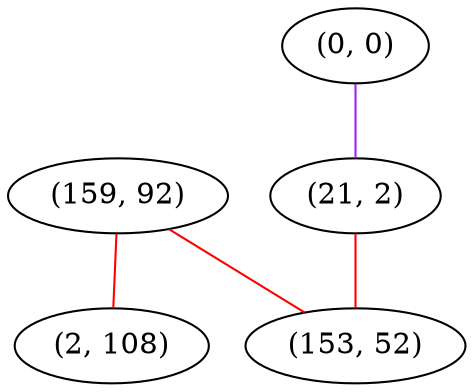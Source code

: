 graph "" {
"(159, 92)";
"(0, 0)";
"(21, 2)";
"(2, 108)";
"(153, 52)";
"(159, 92)" -- "(2, 108)"  [color=red, key=0, weight=1];
"(159, 92)" -- "(153, 52)"  [color=red, key=0, weight=1];
"(0, 0)" -- "(21, 2)"  [color=purple, key=0, weight=4];
"(21, 2)" -- "(153, 52)"  [color=red, key=0, weight=1];
}
